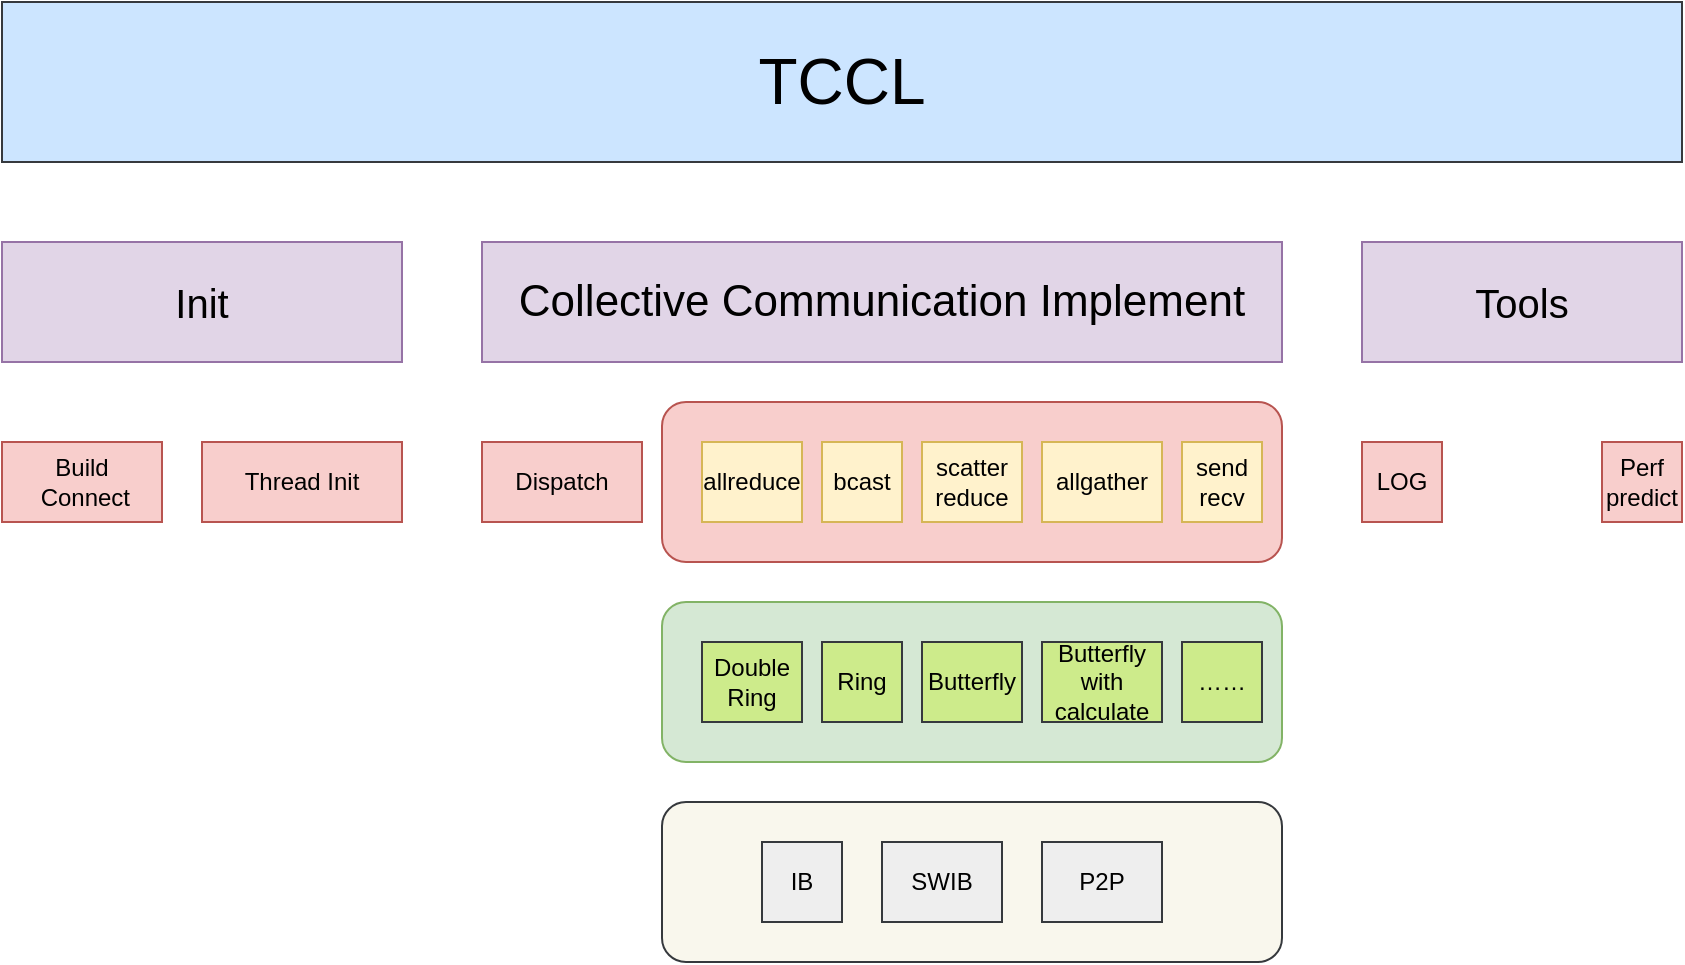 <mxfile version="22.1.11" type="github">
  <diagram name="Page-1" id="VBRHtVJJGuexV8QGXjuE">
    <mxGraphModel dx="2074" dy="1146" grid="1" gridSize="10" guides="1" tooltips="1" connect="1" arrows="1" fold="1" page="1" pageScale="1" pageWidth="850" pageHeight="1100" math="0" shadow="0">
      <root>
        <mxCell id="0" />
        <mxCell id="1" parent="0" />
        <mxCell id="sg_Z7mvw4XHI6P6lNyN3-28" value="" style="rounded=1;whiteSpace=wrap;html=1;fillColor=#f9f7ed;strokeColor=#36393d;" vertex="1" parent="1">
          <mxGeometry x="490" y="720" width="310" height="80" as="geometry" />
        </mxCell>
        <mxCell id="sg_Z7mvw4XHI6P6lNyN3-1" value="" style="rounded=1;whiteSpace=wrap;html=1;fillColor=#f8cecc;strokeColor=#b85450;" vertex="1" parent="1">
          <mxGeometry x="490" y="520" width="310" height="80" as="geometry" />
        </mxCell>
        <mxCell id="sg_Z7mvw4XHI6P6lNyN3-2" value="&lt;font style=&quot;font-size: 32px;&quot;&gt;TCCL&lt;/font&gt;" style="rounded=0;whiteSpace=wrap;html=1;fillColor=#cce5ff;strokeColor=#36393d;" vertex="1" parent="1">
          <mxGeometry x="160" y="320" width="840" height="80" as="geometry" />
        </mxCell>
        <mxCell id="sg_Z7mvw4XHI6P6lNyN3-3" value="Init" style="rounded=0;whiteSpace=wrap;html=1;fillColor=#e1d5e7;strokeColor=#9673a6;fontSize=20;" vertex="1" parent="1">
          <mxGeometry x="160" y="440" width="200" height="60" as="geometry" />
        </mxCell>
        <mxCell id="sg_Z7mvw4XHI6P6lNyN3-4" value="Tools" style="rounded=0;whiteSpace=wrap;html=1;fillColor=#e1d5e7;strokeColor=#9673a6;fontSize=20;" vertex="1" parent="1">
          <mxGeometry x="840" y="440" width="160" height="60" as="geometry" />
        </mxCell>
        <mxCell id="sg_Z7mvw4XHI6P6lNyN3-5" value="LOG" style="rounded=0;whiteSpace=wrap;html=1;fillColor=#f8cecc;strokeColor=#b85450;" vertex="1" parent="1">
          <mxGeometry x="840" y="540" width="40" height="40" as="geometry" />
        </mxCell>
        <mxCell id="sg_Z7mvw4XHI6P6lNyN3-8" value="Dispatch" style="rounded=0;whiteSpace=wrap;html=1;fillColor=#f8cecc;strokeColor=#b85450;" vertex="1" parent="1">
          <mxGeometry x="400" y="540" width="80" height="40" as="geometry" />
        </mxCell>
        <mxCell id="sg_Z7mvw4XHI6P6lNyN3-9" value="&lt;font style=&quot;font-size: 22px;&quot;&gt;Collective Communication Implement&lt;/font&gt;" style="rounded=0;whiteSpace=wrap;html=1;fillColor=#e1d5e7;strokeColor=#9673a6;" vertex="1" parent="1">
          <mxGeometry x="400" y="440" width="400" height="60" as="geometry" />
        </mxCell>
        <mxCell id="sg_Z7mvw4XHI6P6lNyN3-10" value="IB" style="rounded=0;whiteSpace=wrap;html=1;fillColor=#eeeeee;strokeColor=#36393d;" vertex="1" parent="1">
          <mxGeometry x="540" y="740" width="40" height="40" as="geometry" />
        </mxCell>
        <mxCell id="sg_Z7mvw4XHI6P6lNyN3-11" value="SWIB" style="rounded=0;whiteSpace=wrap;html=1;fillColor=#eeeeee;strokeColor=#36393d;" vertex="1" parent="1">
          <mxGeometry x="600" y="740" width="60" height="40" as="geometry" />
        </mxCell>
        <mxCell id="sg_Z7mvw4XHI6P6lNyN3-12" value="P2P" style="rounded=0;whiteSpace=wrap;html=1;fillColor=#eeeeee;strokeColor=#36393d;" vertex="1" parent="1">
          <mxGeometry x="680" y="740" width="60" height="40" as="geometry" />
        </mxCell>
        <mxCell id="sg_Z7mvw4XHI6P6lNyN3-13" value="allreduce" style="rounded=0;whiteSpace=wrap;html=1;fillColor=#fff2cc;strokeColor=#d6b656;" vertex="1" parent="1">
          <mxGeometry x="510" y="540" width="50" height="40" as="geometry" />
        </mxCell>
        <mxCell id="sg_Z7mvw4XHI6P6lNyN3-14" value="bcast" style="rounded=0;whiteSpace=wrap;html=1;fillColor=#fff2cc;strokeColor=#d6b656;" vertex="1" parent="1">
          <mxGeometry x="570" y="540" width="40" height="40" as="geometry" />
        </mxCell>
        <mxCell id="sg_Z7mvw4XHI6P6lNyN3-15" value="scatter&lt;br&gt;reduce" style="rounded=0;whiteSpace=wrap;html=1;fillColor=#fff2cc;strokeColor=#d6b656;" vertex="1" parent="1">
          <mxGeometry x="620" y="540" width="50" height="40" as="geometry" />
        </mxCell>
        <mxCell id="sg_Z7mvw4XHI6P6lNyN3-16" value="allgather" style="rounded=0;whiteSpace=wrap;html=1;fillColor=#fff2cc;strokeColor=#d6b656;" vertex="1" parent="1">
          <mxGeometry x="680" y="540" width="60" height="40" as="geometry" />
        </mxCell>
        <mxCell id="sg_Z7mvw4XHI6P6lNyN3-17" value="send&lt;br&gt;recv" style="rounded=0;whiteSpace=wrap;html=1;fillColor=#fff2cc;strokeColor=#d6b656;" vertex="1" parent="1">
          <mxGeometry x="750" y="540" width="40" height="40" as="geometry" />
        </mxCell>
        <mxCell id="sg_Z7mvw4XHI6P6lNyN3-18" value="Thread Init" style="rounded=0;whiteSpace=wrap;html=1;fillColor=#f8cecc;strokeColor=#b85450;" vertex="1" parent="1">
          <mxGeometry x="260" y="540" width="100" height="40" as="geometry" />
        </mxCell>
        <mxCell id="sg_Z7mvw4XHI6P6lNyN3-19" value="Build&lt;br&gt;&amp;nbsp;Connect" style="rounded=0;whiteSpace=wrap;html=1;fillColor=#f8cecc;strokeColor=#b85450;" vertex="1" parent="1">
          <mxGeometry x="160" y="540" width="80" height="40" as="geometry" />
        </mxCell>
        <mxCell id="sg_Z7mvw4XHI6P6lNyN3-20" value="Perf&lt;br&gt;predict" style="rounded=0;whiteSpace=wrap;html=1;fillColor=#f8cecc;strokeColor=#b85450;" vertex="1" parent="1">
          <mxGeometry x="960" y="540" width="40" height="40" as="geometry" />
        </mxCell>
        <mxCell id="sg_Z7mvw4XHI6P6lNyN3-22" value="" style="rounded=1;whiteSpace=wrap;html=1;fillColor=#d5e8d4;strokeColor=#82b366;" vertex="1" parent="1">
          <mxGeometry x="490" y="620" width="310" height="80" as="geometry" />
        </mxCell>
        <mxCell id="sg_Z7mvw4XHI6P6lNyN3-23" value="Double Ring" style="rounded=0;whiteSpace=wrap;html=1;fillColor=#cdeb8b;strokeColor=#36393d;" vertex="1" parent="1">
          <mxGeometry x="510" y="640" width="50" height="40" as="geometry" />
        </mxCell>
        <mxCell id="sg_Z7mvw4XHI6P6lNyN3-24" value="Ring" style="rounded=0;whiteSpace=wrap;html=1;fillColor=#cdeb8b;strokeColor=#36393d;" vertex="1" parent="1">
          <mxGeometry x="570" y="640" width="40" height="40" as="geometry" />
        </mxCell>
        <mxCell id="sg_Z7mvw4XHI6P6lNyN3-25" value="Butterfly" style="rounded=0;whiteSpace=wrap;html=1;fillColor=#cdeb8b;strokeColor=#36393d;" vertex="1" parent="1">
          <mxGeometry x="620" y="640" width="50" height="40" as="geometry" />
        </mxCell>
        <mxCell id="sg_Z7mvw4XHI6P6lNyN3-26" value="Butterfly with calculate" style="rounded=0;whiteSpace=wrap;html=1;fillColor=#cdeb8b;strokeColor=#36393d;" vertex="1" parent="1">
          <mxGeometry x="680" y="640" width="60" height="40" as="geometry" />
        </mxCell>
        <mxCell id="sg_Z7mvw4XHI6P6lNyN3-27" value="……" style="rounded=0;whiteSpace=wrap;html=1;fillColor=#cdeb8b;strokeColor=#36393d;" vertex="1" parent="1">
          <mxGeometry x="750" y="640" width="40" height="40" as="geometry" />
        </mxCell>
      </root>
    </mxGraphModel>
  </diagram>
</mxfile>
